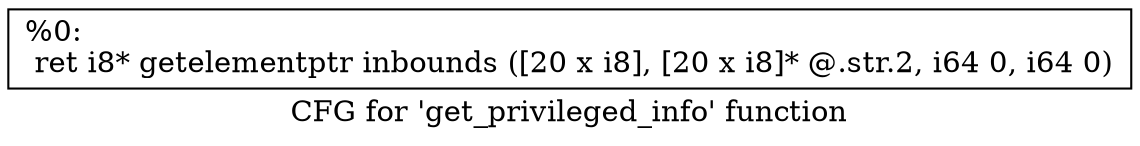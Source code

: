 digraph "CFG for 'get_privileged_info' function" {
	label="CFG for 'get_privileged_info' function";

	Node0x138ee80 [shape=record,label="{%0:\l  ret i8* getelementptr inbounds ([20 x i8], [20 x i8]* @.str.2, i64 0, i64 0)\l}"];
}
